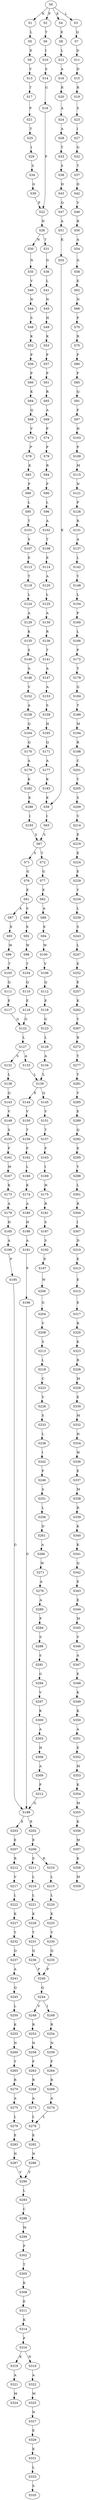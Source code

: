 strict digraph  {
	S0 -> S1 [ label = N ];
	S0 -> S2 [ label = P ];
	S0 -> S3 [ label = L ];
	S0 -> S4 [ label = E ];
	S1 -> S5 [ label = L ];
	S2 -> S6 [ label = T ];
	S3 -> S7 [ label = Q ];
	S4 -> S8 [ label = E ];
	S5 -> S9 [ label = E ];
	S6 -> S10 [ label = I ];
	S7 -> S11 [ label = D ];
	S8 -> S12 [ label = L ];
	S9 -> S13 [ label = V ];
	S10 -> S14 [ label = S ];
	S11 -> S15 [ label = D ];
	S12 -> S16 [ label = A ];
	S13 -> S17 [ label = T ];
	S14 -> S18 [ label = G ];
	S15 -> S19 [ label = R ];
	S16 -> S20 [ label = R ];
	S17 -> S21 [ label = P ];
	S18 -> S22 [ label = P ];
	S19 -> S23 [ label = S ];
	S20 -> S24 [ label = A ];
	S21 -> S25 [ label = T ];
	S22 -> S26 [ label = N ];
	S23 -> S27 [ label = I ];
	S24 -> S28 [ label = A ];
	S25 -> S29 [ label = I ];
	S26 -> S30 [ label = N ];
	S26 -> S31 [ label = T ];
	S27 -> S32 [ label = G ];
	S28 -> S33 [ label = T ];
	S29 -> S34 [ label = S ];
	S30 -> S35 [ label = N ];
	S31 -> S36 [ label = G ];
	S32 -> S37 [ label = T ];
	S33 -> S38 [ label = S ];
	S34 -> S39 [ label = G ];
	S35 -> S40 [ label = V ];
	S36 -> S41 [ label = L ];
	S37 -> S42 [ label = D ];
	S38 -> S43 [ label = H ];
	S39 -> S22 [ label = P ];
	S40 -> S44 [ label = N ];
	S41 -> S45 [ label = N ];
	S42 -> S46 [ label = V ];
	S43 -> S47 [ label = Q ];
	S44 -> S48 [ label = S ];
	S45 -> S49 [ label = H ];
	S46 -> S50 [ label = R ];
	S47 -> S51 [ label = A ];
	S48 -> S52 [ label = K ];
	S49 -> S53 [ label = K ];
	S50 -> S54 [ label = A ];
	S51 -> S55 [ label = K ];
	S52 -> S56 [ label = P ];
	S53 -> S57 [ label = P ];
	S54 -> S58 [ label = G ];
	S55 -> S59 [ label = K ];
	S56 -> S60 [ label = P ];
	S57 -> S61 [ label = P ];
	S58 -> S62 [ label = E ];
	S59 -> S63 [ label = I ];
	S60 -> S64 [ label = K ];
	S61 -> S65 [ label = R ];
	S62 -> S66 [ label = N ];
	S63 -> S67 [ label = S ];
	S64 -> S68 [ label = Q ];
	S65 -> S69 [ label = A ];
	S66 -> S70 [ label = P ];
	S67 -> S71 [ label = S ];
	S67 -> S72 [ label = T ];
	S68 -> S73 [ label = V ];
	S69 -> S74 [ label = P ];
	S70 -> S75 [ label = R ];
	S71 -> S76 [ label = G ];
	S72 -> S77 [ label = G ];
	S73 -> S78 [ label = P ];
	S74 -> S79 [ label = P ];
	S75 -> S80 [ label = F ];
	S76 -> S81 [ label = E ];
	S77 -> S82 [ label = E ];
	S78 -> S83 [ label = K ];
	S79 -> S84 [ label = R ];
	S80 -> S85 [ label = F ];
	S81 -> S86 [ label = S ];
	S81 -> S87 [ label = A ];
	S82 -> S88 [ label = A ];
	S83 -> S89 [ label = P ];
	S84 -> S90 [ label = P ];
	S85 -> S91 [ label = Q ];
	S86 -> S92 [ label = E ];
	S87 -> S93 [ label = E ];
	S88 -> S94 [ label = E ];
	S89 -> S95 [ label = L ];
	S90 -> S96 [ label = L ];
	S91 -> S97 [ label = F ];
	S92 -> S98 [ label = W ];
	S93 -> S99 [ label = W ];
	S94 -> S100 [ label = W ];
	S95 -> S101 [ label = T ];
	S96 -> S102 [ label = A ];
	S97 -> S103 [ label = H ];
	S98 -> S104 [ label = T ];
	S99 -> S105 [ label = T ];
	S100 -> S106 [ label = V ];
	S101 -> S107 [ label = S ];
	S102 -> S108 [ label = T ];
	S103 -> S109 [ label = P ];
	S104 -> S110 [ label = Q ];
	S105 -> S111 [ label = Q ];
	S106 -> S112 [ label = Q ];
	S107 -> S113 [ label = E ];
	S108 -> S114 [ label = E ];
	S109 -> S115 [ label = M ];
	S110 -> S116 [ label = E ];
	S111 -> S117 [ label = E ];
	S112 -> S118 [ label = E ];
	S113 -> S119 [ label = T ];
	S114 -> S120 [ label = A ];
	S115 -> S121 [ label = N ];
	S116 -> S122 [ label = G ];
	S117 -> S122 [ label = G ];
	S118 -> S123 [ label = G ];
	S119 -> S124 [ label = L ];
	S120 -> S125 [ label = L ];
	S121 -> S126 [ label = P ];
	S122 -> S127 [ label = L ];
	S123 -> S128 [ label = L ];
	S124 -> S129 [ label = A ];
	S125 -> S130 [ label = A ];
	S126 -> S131 [ label = R ];
	S127 -> S132 [ label = S ];
	S127 -> S133 [ label = A ];
	S128 -> S134 [ label = A ];
	S129 -> S135 [ label = K ];
	S130 -> S136 [ label = R ];
	S131 -> S137 [ label = A ];
	S132 -> S138 [ label = L ];
	S133 -> S139 [ label = L ];
	S134 -> S139 [ label = L ];
	S135 -> S140 [ label = S ];
	S136 -> S141 [ label = T ];
	S137 -> S142 [ label = L ];
	S138 -> S143 [ label = Q ];
	S139 -> S144 [ label = E ];
	S139 -> S145 [ label = Q ];
	S140 -> S146 [ label = A ];
	S141 -> S147 [ label = A ];
	S142 -> S148 [ label = Y ];
	S143 -> S149 [ label = V ];
	S144 -> S150 [ label = V ];
	S145 -> S151 [ label = V ];
	S146 -> S152 [ label = V ];
	S147 -> S153 [ label = A ];
	S148 -> S154 [ label = L ];
	S149 -> S155 [ label = S ];
	S150 -> S156 [ label = T ];
	S151 -> S157 [ label = T ];
	S152 -> S158 [ label = A ];
	S153 -> S159 [ label = S ];
	S154 -> S160 [ label = P ];
	S155 -> S161 [ label = F ];
	S156 -> S162 [ label = F ];
	S157 -> S163 [ label = F ];
	S158 -> S164 [ label = Q ];
	S159 -> S165 [ label = H ];
	S160 -> S166 [ label = L ];
	S161 -> S167 [ label = M ];
	S162 -> S168 [ label = L ];
	S163 -> S169 [ label = I ];
	S164 -> S170 [ label = Q ];
	S165 -> S171 [ label = Q ];
	S166 -> S172 [ label = P ];
	S167 -> S173 [ label = K ];
	S168 -> S174 [ label = K ];
	S169 -> S175 [ label = H ];
	S170 -> S176 [ label = A ];
	S171 -> S177 [ label = A ];
	S172 -> S178 [ label = T ];
	S173 -> S179 [ label = A ];
	S174 -> S180 [ label = A ];
	S175 -> S181 [ label = R ];
	S176 -> S182 [ label = K ];
	S177 -> S183 [ label = K ];
	S178 -> S184 [ label = G ];
	S179 -> S185 [ label = H ];
	S180 -> S186 [ label = H ];
	S181 -> S187 [ label = S ];
	S182 -> S188 [ label = K ];
	S183 -> S59 [ label = K ];
	S184 -> S189 [ label = T ];
	S185 -> S190 [ label = A ];
	S186 -> S191 [ label = A ];
	S187 -> S192 [ label = S ];
	S188 -> S193 [ label = I ];
	S189 -> S194 [ label = M ];
	S190 -> S195 [ label = P ];
	S191 -> S196 [ label = P ];
	S192 -> S197 [ label = E ];
	S193 -> S67 [ label = S ];
	S194 -> S198 [ label = R ];
	S195 -> S199 [ label = G ];
	S196 -> S199 [ label = G ];
	S197 -> S200 [ label = W ];
	S198 -> S201 [ label = C ];
	S199 -> S202 [ label = R ];
	S199 -> S203 [ label = E ];
	S200 -> S204 [ label = G ];
	S201 -> S205 [ label = Y ];
	S202 -> S206 [ label = E ];
	S203 -> S207 [ label = E ];
	S204 -> S208 [ label = V ];
	S205 -> S209 [ label = S ];
	S206 -> S210 [ label = R ];
	S206 -> S211 [ label = S ];
	S207 -> S212 [ label = R ];
	S208 -> S213 [ label = S ];
	S209 -> S214 [ label = V ];
	S210 -> S215 [ label = L ];
	S211 -> S216 [ label = L ];
	S212 -> S217 [ label = V ];
	S213 -> S218 [ label = L ];
	S214 -> S219 [ label = E ];
	S215 -> S220 [ label = L ];
	S216 -> S221 [ label = L ];
	S217 -> S222 [ label = L ];
	S218 -> S223 [ label = C ];
	S219 -> S224 [ label = E ];
	S220 -> S225 [ label = K ];
	S221 -> S226 [ label = K ];
	S222 -> S227 [ label = K ];
	S223 -> S228 [ label = V ];
	S224 -> S229 [ label = E ];
	S225 -> S230 [ label = Y ];
	S226 -> S231 [ label = Y ];
	S227 -> S232 [ label = Y ];
	S228 -> S233 [ label = S ];
	S229 -> S234 [ label = Y ];
	S230 -> S235 [ label = Q ];
	S231 -> S236 [ label = Q ];
	S232 -> S237 [ label = Q ];
	S233 -> S238 [ label = L ];
	S234 -> S239 [ label = L ];
	S235 -> S240 [ label = P ];
	S236 -> S240 [ label = P ];
	S237 -> S241 [ label = A ];
	S238 -> S242 [ label = I ];
	S239 -> S243 [ label = S ];
	S240 -> S244 [ label = Q ];
	S241 -> S245 [ label = Q ];
	S242 -> S246 [ label = F ];
	S243 -> S247 [ label = L ];
	S244 -> S248 [ label = V ];
	S244 -> S249 [ label = I ];
	S245 -> S250 [ label = L ];
	S246 -> S251 [ label = S ];
	S247 -> S252 [ label = E ];
	S248 -> S253 [ label = R ];
	S249 -> S254 [ label = R ];
	S250 -> S255 [ label = K ];
	S251 -> S256 [ label = L ];
	S252 -> S257 [ label = E ];
	S253 -> S258 [ label = N ];
	S254 -> S259 [ label = N ];
	S255 -> S260 [ label = N ];
	S256 -> S261 [ label = D ];
	S257 -> S262 [ label = K ];
	S258 -> S263 [ label = F ];
	S259 -> S264 [ label = F ];
	S260 -> S265 [ label = Y ];
	S261 -> S266 [ label = A ];
	S262 -> S267 [ label = Y ];
	S263 -> S268 [ label = R ];
	S264 -> S269 [ label = R ];
	S265 -> S270 [ label = R ];
	S266 -> S271 [ label = W ];
	S267 -> S272 [ label = R ];
	S268 -> S273 [ label = A ];
	S269 -> S274 [ label = A ];
	S270 -> S275 [ label = A ];
	S271 -> S276 [ label = A ];
	S272 -> S277 [ label = Y ];
	S273 -> S278 [ label = L ];
	S274 -> S278 [ label = L ];
	S275 -> S279 [ label = L ];
	S276 -> S280 [ label = A ];
	S277 -> S281 [ label = Y ];
	S278 -> S282 [ label = E ];
	S279 -> S283 [ label = E ];
	S280 -> S284 [ label = P ];
	S281 -> S285 [ label = V ];
	S282 -> S286 [ label = N ];
	S283 -> S287 [ label = N ];
	S284 -> S288 [ label = S ];
	S285 -> S289 [ label = E ];
	S286 -> S290 [ label = V ];
	S287 -> S290 [ label = V ];
	S288 -> S291 [ label = S ];
	S289 -> S292 [ label = Q ];
	S290 -> S293 [ label = L ];
	S291 -> S294 [ label = G ];
	S292 -> S295 [ label = E ];
	S293 -> S296 [ label = C ];
	S294 -> S297 [ label = V ];
	S295 -> S298 [ label = Y ];
	S296 -> S299 [ label = M ];
	S297 -> S300 [ label = K ];
	S298 -> S301 [ label = L ];
	S299 -> S302 [ label = P ];
	S300 -> S303 [ label = A ];
	S301 -> S304 [ label = R ];
	S302 -> S305 [ label = T ];
	S303 -> S306 [ label = H ];
	S304 -> S307 [ label = I ];
	S305 -> S308 [ label = K ];
	S306 -> S309 [ label = A ];
	S307 -> S310 [ label = D ];
	S308 -> S311 [ label = E ];
	S309 -> S312 [ label = P ];
	S310 -> S313 [ label = E ];
	S311 -> S314 [ label = K ];
	S312 -> S199 [ label = G ];
	S313 -> S315 [ label = E ];
	S314 -> S316 [ label = P ];
	S315 -> S317 [ label = E ];
	S316 -> S318 [ label = K ];
	S316 -> S319 [ label = N ];
	S317 -> S320 [ label = R ];
	S318 -> S321 [ label = A ];
	S319 -> S322 [ label = A ];
	S320 -> S323 [ label = K ];
	S321 -> S324 [ label = M ];
	S322 -> S325 [ label = M ];
	S323 -> S326 [ label = R ];
	S325 -> S327 [ label = N ];
	S326 -> S328 [ label = M ];
	S327 -> S329 [ label = E ];
	S328 -> S330 [ label = E ];
	S329 -> S331 [ label = E ];
	S330 -> S332 [ label = M ];
	S331 -> S333 [ label = L ];
	S332 -> S334 [ label = H ];
	S333 -> S335 [ label = S ];
	S334 -> S336 [ label = W ];
	S336 -> S337 [ label = E ];
	S337 -> S338 [ label = M ];
	S338 -> S339 [ label = R ];
	S339 -> S340 [ label = K ];
	S340 -> S341 [ label = K ];
	S341 -> S342 [ label = Q ];
	S342 -> S343 [ label = E ];
	S343 -> S344 [ label = E ];
	S344 -> S345 [ label = M ];
	S345 -> S346 [ label = V ];
	S346 -> S347 [ label = A ];
	S347 -> S348 [ label = E ];
	S348 -> S349 [ label = K ];
	S349 -> S350 [ label = K ];
	S350 -> S351 [ label = A ];
	S351 -> S352 [ label = E ];
	S352 -> S353 [ label = M ];
	S353 -> S354 [ label = K ];
	S354 -> S355 [ label = M ];
	S355 -> S356 [ label = K ];
	S356 -> S357 [ label = M ];
	S357 -> S358 [ label = K ];
	S358 -> S359 [ label = M ];
}
